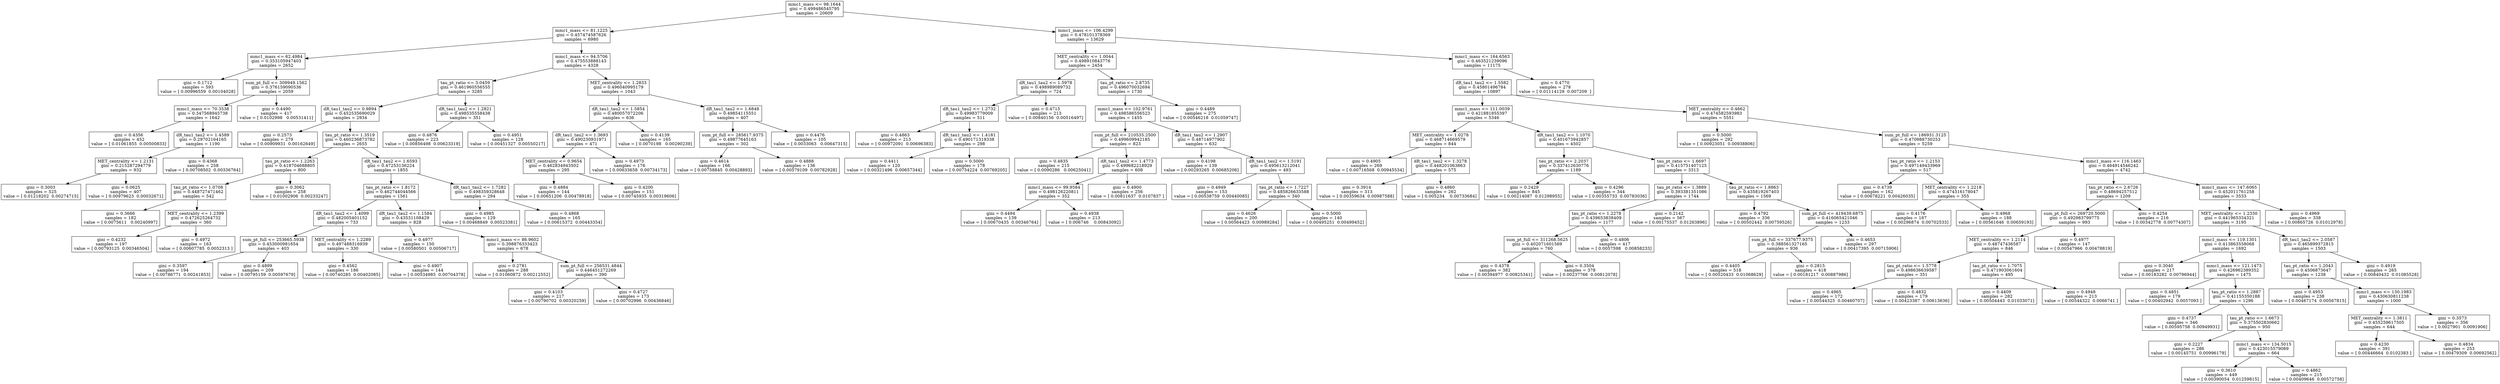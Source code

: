 digraph Tree {
0 [label="mmc1_mass <= 98.1644\ngini = 0.499486545795\nsamples = 20609", shape="box"] ;
1 [label="mmc1_mass <= 81.1225\ngini = 0.457474587626\nsamples = 6980", shape="box"] ;
0 -> 1 ;
2 [label="mmc1_mass <= 62.4984\ngini = 0.353105947403\nsamples = 2652", shape="box"] ;
1 -> 2 ;
3 [label="gini = 0.1712\nsamples = 593\nvalue = [ 0.00996559  0.00104028]", shape="box"] ;
2 -> 3 ;
4 [label="sum_pt_full <= 309949.1562\ngini = 0.376159090536\nsamples = 2059", shape="box"] ;
2 -> 4 ;
5 [label="mmc1_mass <= 70.3538\ngini = 0.347568945738\nsamples = 1642", shape="box"] ;
4 -> 5 ;
6 [label="gini = 0.4356\nsamples = 452\nvalue = [ 0.01061855  0.00500833]", shape="box"] ;
5 -> 6 ;
7 [label="dR_tau1_tau2 <= 1.4589\ngini = 0.29702164165\nsamples = 1190", shape="box"] ;
5 -> 7 ;
8 [label="MET_centrality <= 1.2131\ngini = 0.215287294779\nsamples = 932", shape="box"] ;
7 -> 8 ;
9 [label="gini = 0.3003\nsamples = 525\nvalue = [ 0.01218202  0.00274715]", shape="box"] ;
8 -> 9 ;
10 [label="gini = 0.0625\nsamples = 407\nvalue = [ 0.00979623  0.00032671]", shape="box"] ;
8 -> 10 ;
11 [label="gini = 0.4368\nsamples = 258\nvalue = [ 0.00708502  0.00336764]", shape="box"] ;
7 -> 11 ;
12 [label="gini = 0.4490\nsamples = 417\nvalue = [ 0.0102998   0.00531411]", shape="box"] ;
4 -> 12 ;
13 [label="mmc1_mass <= 94.5706\ngini = 0.475553888143\nsamples = 4328", shape="box"] ;
1 -> 13 ;
14 [label="tau_pt_ratio <= 3.0459\ngini = 0.461960556555\nsamples = 3285", shape="box"] ;
13 -> 14 ;
15 [label="dR_tau1_tau2 <= 0.9894\ngini = 0.452535690029\nsamples = 2934", shape="box"] ;
14 -> 15 ;
16 [label="gini = 0.2573\nsamples = 279\nvalue = [ 0.00909931  0.00162649]", shape="box"] ;
15 -> 16 ;
17 [label="tau_pt_ratio <= 1.3519\ngini = 0.460236873782\nsamples = 2655", shape="box"] ;
15 -> 17 ;
18 [label="tau_pt_ratio <= 1.2263\ngini = 0.418704688805\nsamples = 800", shape="box"] ;
17 -> 18 ;
19 [label="tau_pt_ratio <= 1.0708\ngini = 0.448727471462\nsamples = 542", shape="box"] ;
18 -> 19 ;
20 [label="gini = 0.3666\nsamples = 182\nvalue = [ 0.0075611   0.00240997]", shape="box"] ;
19 -> 20 ;
21 [label="MET_centrality <= 1.2399\ngini = 0.472625264732\nsamples = 360", shape="box"] ;
19 -> 21 ;
22 [label="gini = 0.4232\nsamples = 197\nvalue = [ 0.00793125  0.00346504]", shape="box"] ;
21 -> 22 ;
23 [label="gini = 0.4972\nsamples = 163\nvalue = [ 0.00607785  0.0052313 ]", shape="box"] ;
21 -> 23 ;
24 [label="gini = 0.3062\nsamples = 258\nvalue = [ 0.01002906  0.00233247]", shape="box"] ;
18 -> 24 ;
25 [label="dR_tau1_tau2 <= 1.6593\ngini = 0.47253136224\nsamples = 1855", shape="box"] ;
17 -> 25 ;
26 [label="tau_pt_ratio <= 1.8172\ngini = 0.462744044566\nsamples = 1561", shape="box"] ;
25 -> 26 ;
27 [label="dR_tau1_tau2 <= 1.4099\ngini = 0.482005401152\nsamples = 733", shape="box"] ;
26 -> 27 ;
28 [label="sum_pt_full <= 253665.5938\ngini = 0.453000981654\nsamples = 403", shape="box"] ;
27 -> 28 ;
29 [label="gini = 0.3597\nsamples = 194\nvalue = [ 0.00786771  0.00241853]", shape="box"] ;
28 -> 29 ;
30 [label="gini = 0.4899\nsamples = 209\nvalue = [ 0.00795159  0.00597679]", shape="box"] ;
28 -> 30 ;
31 [label="MET_centrality <= 1.2289\ngini = 0.497488316939\nsamples = 330", shape="box"] ;
27 -> 31 ;
32 [label="gini = 0.4562\nsamples = 186\nvalue = [ 0.00740285  0.00402085]", shape="box"] ;
31 -> 32 ;
33 [label="gini = 0.4907\nsamples = 144\nvalue = [ 0.00534985  0.00704378]", shape="box"] ;
31 -> 33 ;
34 [label="dR_tau1_tau2 <= 1.1584\ngini = 0.43531108429\nsamples = 828", shape="box"] ;
26 -> 34 ;
35 [label="gini = 0.4977\nsamples = 150\nvalue = [ 0.00580501  0.00506717]", shape="box"] ;
34 -> 35 ;
36 [label="mmc1_mass <= 86.9602\ngini = 0.398876333423\nsamples = 678", shape="box"] ;
34 -> 36 ;
37 [label="gini = 0.2781\nsamples = 288\nvalue = [ 0.01060872  0.00212552]", shape="box"] ;
36 -> 37 ;
38 [label="sum_pt_full <= 256531.4844\ngini = 0.446451272269\nsamples = 390", shape="box"] ;
36 -> 38 ;
39 [label="gini = 0.4103\nsamples = 217\nvalue = [ 0.00790702  0.00320259]", shape="box"] ;
38 -> 39 ;
40 [label="gini = 0.4727\nsamples = 173\nvalue = [ 0.00702996  0.00436846]", shape="box"] ;
38 -> 40 ;
41 [label="dR_tau1_tau2 <= 1.7282\ngini = 0.498359328648\nsamples = 294", shape="box"] ;
25 -> 41 ;
42 [label="gini = 0.4985\nsamples = 129\nvalue = [ 0.00468849  0.00523381]", shape="box"] ;
41 -> 42 ;
43 [label="gini = 0.4868\nsamples = 165\nvalue = [ 0.00615372  0.00443354]", shape="box"] ;
41 -> 43 ;
44 [label="dR_tau1_tau2 <= 1.2821\ngini = 0.498535558438\nsamples = 351", shape="box"] ;
14 -> 44 ;
45 [label="gini = 0.4876\nsamples = 223\nvalue = [ 0.00856498  0.00623319]", shape="box"] ;
44 -> 45 ;
46 [label="gini = 0.4951\nsamples = 128\nvalue = [ 0.00451327  0.00550217]", shape="box"] ;
44 -> 46 ;
47 [label="MET_centrality <= 1.2833\ngini = 0.496040995179\nsamples = 1043", shape="box"] ;
13 -> 47 ;
48 [label="dR_tau1_tau2 <= 1.5854\ngini = 0.480057072206\nsamples = 636", shape="box"] ;
47 -> 48 ;
49 [label="dR_tau1_tau2 <= 1.3693\ngini = 0.490230931971\nsamples = 471", shape="box"] ;
48 -> 49 ;
50 [label="MET_centrality <= 0.9654\ngini = 0.462834943502\nsamples = 295", shape="box"] ;
49 -> 50 ;
51 [label="gini = 0.4884\nsamples = 144\nvalue = [ 0.00651206  0.00478918]", shape="box"] ;
50 -> 51 ;
52 [label="gini = 0.4200\nsamples = 151\nvalue = [ 0.00745935  0.00319606]", shape="box"] ;
50 -> 52 ;
53 [label="gini = 0.4973\nsamples = 176\nvalue = [ 0.00633658  0.00734173]", shape="box"] ;
49 -> 53 ;
54 [label="gini = 0.4139\nsamples = 165\nvalue = [ 0.0070198   0.00290239]", shape="box"] ;
48 -> 54 ;
55 [label="dR_tau1_tau2 <= 1.6848\ngini = 0.49854115551\nsamples = 407", shape="box"] ;
47 -> 55 ;
56 [label="sum_pt_full <= 285617.9375\ngini = 0.49877645163\nsamples = 302", shape="box"] ;
55 -> 56 ;
57 [label="gini = 0.4614\nsamples = 166\nvalue = [ 0.00758845  0.00428893]", shape="box"] ;
56 -> 57 ;
58 [label="gini = 0.4888\nsamples = 136\nvalue = [ 0.00579109  0.00782928]", shape="box"] ;
56 -> 58 ;
59 [label="gini = 0.4476\nsamples = 105\nvalue = [ 0.0033063   0.00647315]", shape="box"] ;
55 -> 59 ;
60 [label="mmc1_mass <= 106.4299\ngini = 0.478101378369\nsamples = 13629", shape="box"] ;
0 -> 60 ;
61 [label="MET_centrality <= 1.0044\ngini = 0.498910843776\nsamples = 2454", shape="box"] ;
60 -> 61 ;
62 [label="dR_tau1_tau2 <= 1.5978\ngini = 0.498989089732\nsamples = 724", shape="box"] ;
61 -> 62 ;
63 [label="dR_tau1_tau2 <= 1.2732\ngini = 0.49983779009\nsamples = 511", shape="box"] ;
62 -> 63 ;
64 [label="gini = 0.4863\nsamples = 213\nvalue = [ 0.00972091  0.00696383]", shape="box"] ;
63 -> 64 ;
65 [label="dR_tau1_tau2 <= 1.4181\ngini = 0.490171319338\nsamples = 298", shape="box"] ;
63 -> 65 ;
66 [label="gini = 0.4411\nsamples = 120\nvalue = [ 0.00321496  0.00657344]", shape="box"] ;
65 -> 66 ;
67 [label="gini = 0.5000\nsamples = 178\nvalue = [ 0.00754224  0.00769205]", shape="box"] ;
65 -> 67 ;
68 [label="gini = 0.4715\nsamples = 213\nvalue = [ 0.00840156  0.00516497]", shape="box"] ;
62 -> 68 ;
69 [label="tau_pt_ratio <= 2.8735\ngini = 0.496070032694\nsamples = 1730", shape="box"] ;
61 -> 69 ;
70 [label="mmc1_mass <= 102.9761\ngini = 0.498586556523\nsamples = 1455", shape="box"] ;
69 -> 70 ;
71 [label="sum_pt_full <= 210535.2500\ngini = 0.499609942185\nsamples = 823", shape="box"] ;
70 -> 71 ;
72 [label="gini = 0.4835\nsamples = 215\nvalue = [ 0.0090286   0.00625041]", shape="box"] ;
71 -> 72 ;
73 [label="dR_tau1_tau2 <= 1.4773\ngini = 0.499682218929\nsamples = 608", shape="box"] ;
71 -> 73 ;
74 [label="mmc1_mass <= 99.9584\ngini = 0.498126220811\nsamples = 352", shape="box"] ;
73 -> 74 ;
75 [label="gini = 0.4494\nsamples = 139\nvalue = [ 0.00670435  0.00346764]", shape="box"] ;
74 -> 75 ;
76 [label="gini = 0.4938\nsamples = 213\nvalue = [ 0.006746    0.00843092]", shape="box"] ;
74 -> 76 ;
77 [label="gini = 0.4900\nsamples = 256\nvalue = [ 0.00811637  0.0107837 ]", shape="box"] ;
73 -> 77 ;
78 [label="dR_tau1_tau2 <= 1.2907\ngini = 0.48714977902\nsamples = 632", shape="box"] ;
70 -> 78 ;
79 [label="gini = 0.4198\nsamples = 139\nvalue = [ 0.00293265  0.00685206]", shape="box"] ;
78 -> 79 ;
80 [label="dR_tau1_tau2 <= 1.5191\ngini = 0.495613212041\nsamples = 493", shape="box"] ;
78 -> 80 ;
81 [label="gini = 0.4949\nsamples = 153\nvalue = [ 0.00538759  0.00440085]", shape="box"] ;
80 -> 81 ;
82 [label="tau_pt_ratio <= 1.7227\ngini = 0.485826633588\nsamples = 340", shape="box"] ;
80 -> 82 ;
83 [label="gini = 0.4626\nsamples = 200\nvalue = [ 0.00564423  0.00989284]", shape="box"] ;
82 -> 83 ;
84 [label="gini = 0.5000\nsamples = 140\nvalue = [ 0.00495251  0.00499452]", shape="box"] ;
82 -> 84 ;
85 [label="gini = 0.4489\nsamples = 275\nvalue = [ 0.00546218  0.01059747]", shape="box"] ;
69 -> 85 ;
86 [label="mmc1_mass <= 164.6563\ngini = 0.463521239096\nsamples = 11175", shape="box"] ;
60 -> 86 ;
87 [label="dR_tau1_tau2 <= 1.5582\ngini = 0.45801496784\nsamples = 10897", shape="box"] ;
86 -> 87 ;
88 [label="mmc1_mass <= 111.0039\ngini = 0.421881855397\nsamples = 5346", shape="box"] ;
87 -> 88 ;
89 [label="MET_centrality <= 1.0278\ngini = 0.468714669579\nsamples = 844", shape="box"] ;
88 -> 89 ;
90 [label="gini = 0.4905\nsamples = 269\nvalue = [ 0.00716568  0.00945534]", shape="box"] ;
89 -> 90 ;
91 [label="dR_tau1_tau2 <= 1.3278\ngini = 0.448201063863\nsamples = 575", shape="box"] ;
89 -> 91 ;
92 [label="gini = 0.3914\nsamples = 313\nvalue = [ 0.00359634  0.00987588]", shape="box"] ;
91 -> 92 ;
93 [label="gini = 0.4860\nsamples = 262\nvalue = [ 0.005234    0.00733684]", shape="box"] ;
91 -> 93 ;
94 [label="dR_tau1_tau2 <= 1.1070\ngini = 0.401673942857\nsamples = 4502", shape="box"] ;
88 -> 94 ;
95 [label="tau_pt_ratio <= 2.2037\ngini = 0.337412630776\nsamples = 1189", shape="box"] ;
94 -> 95 ;
96 [label="gini = 0.2429\nsamples = 845\nvalue = [ 0.00214087  0.01298955]", shape="box"] ;
95 -> 96 ;
97 [label="gini = 0.4296\nsamples = 344\nvalue = [ 0.00355733  0.00783036]", shape="box"] ;
95 -> 97 ;
98 [label="tau_pt_ratio <= 1.6697\ngini = 0.415751407125\nsamples = 3313", shape="box"] ;
94 -> 98 ;
99 [label="tau_pt_ratio <= 1.3889\ngini = 0.393381351086\nsamples = 1744", shape="box"] ;
98 -> 99 ;
100 [label="tau_pt_ratio <= 1.2278\ngini = 0.439653838409\nsamples = 1177", shape="box"] ;
99 -> 100 ;
101 [label="sum_pt_full <= 311268.5625\ngini = 0.402071601569\nsamples = 760", shape="box"] ;
100 -> 101 ;
102 [label="gini = 0.4378\nsamples = 382\nvalue = [ 0.00394977  0.00825341]", shape="box"] ;
101 -> 102 ;
103 [label="gini = 0.3504\nsamples = 378\nvalue = [ 0.00237766  0.00812078]", shape="box"] ;
101 -> 103 ;
104 [label="gini = 0.4806\nsamples = 417\nvalue = [ 0.0057598   0.00858233]", shape="box"] ;
100 -> 104 ;
105 [label="gini = 0.2142\nsamples = 567\nvalue = [ 0.00175537  0.01263896]", shape="box"] ;
99 -> 105 ;
106 [label="tau_pt_ratio <= 1.8863\ngini = 0.435819267403\nsamples = 1569", shape="box"] ;
98 -> 106 ;
107 [label="gini = 0.4792\nsamples = 336\nvalue = [ 0.00502442  0.00759526]", shape="box"] ;
106 -> 107 ;
108 [label="sum_pt_full <= 419439.6875\ngini = 0.416065421046\nsamples = 1233", shape="box"] ;
106 -> 108 ;
109 [label="sum_pt_full <= 337677.9375\ngini = 0.388561327165\nsamples = 936", shape="box"] ;
108 -> 109 ;
110 [label="gini = 0.4405\nsamples = 518\nvalue = [ 0.00520433  0.01068629]", shape="box"] ;
109 -> 110 ;
111 [label="gini = 0.2815\nsamples = 418\nvalue = [ 0.00181217  0.00887986]", shape="box"] ;
109 -> 111 ;
112 [label="gini = 0.4653\nsamples = 297\nvalue = [ 0.00417395  0.00715906]", shape="box"] ;
108 -> 112 ;
113 [label="MET_centrality <= 0.4662\ngini = 0.474582593983\nsamples = 5551", shape="box"] ;
87 -> 113 ;
114 [label="gini = 0.5000\nsamples = 292\nvalue = [ 0.00923051  0.00938806]", shape="box"] ;
113 -> 114 ;
115 [label="sum_pt_full <= 186931.3125\ngini = 0.470988730253\nsamples = 5259", shape="box"] ;
113 -> 115 ;
116 [label="tau_pt_ratio <= 1.2153\ngini = 0.497149433969\nsamples = 517", shape="box"] ;
115 -> 116 ;
117 [label="gini = 0.4739\nsamples = 162\nvalue = [ 0.00678221  0.00426035]", shape="box"] ;
116 -> 117 ;
118 [label="MET_centrality <= 1.2218\ngini = 0.474316178047\nsamples = 355", shape="box"] ;
116 -> 118 ;
119 [label="gini = 0.4176\nsamples = 167\nvalue = [ 0.00296874  0.00702533]", shape="box"] ;
118 -> 119 ;
120 [label="gini = 0.4968\nsamples = 188\nvalue = [ 0.00561646  0.00659193]", shape="box"] ;
118 -> 120 ;
121 [label="mmc1_mass <= 116.1463\ngini = 0.464914546242\nsamples = 4742", shape="box"] ;
115 -> 121 ;
122 [label="tau_pt_ratio <= 2.6726\ngini = 0.48694257512\nsamples = 1209", shape="box"] ;
121 -> 122 ;
123 [label="sum_pt_full <= 269720.5000\ngini = 0.492983799775\nsamples = 993", shape="box"] ;
122 -> 123 ;
124 [label="MET_centrality <= 1.2114\ngini = 0.48747436587\nsamples = 846", shape="box"] ;
123 -> 124 ;
125 [label="tau_pt_ratio <= 1.5778\ngini = 0.498636639587\nsamples = 351", shape="box"] ;
124 -> 125 ;
126 [label="gini = 0.4965\nsamples = 172\nvalue = [ 0.00544325  0.00460707]", shape="box"] ;
125 -> 126 ;
127 [label="gini = 0.4832\nsamples = 179\nvalue = [ 0.00423387  0.00613636]", shape="box"] ;
125 -> 127 ;
128 [label="tau_pt_ratio <= 1.7075\ngini = 0.471903061604\nsamples = 495", shape="box"] ;
124 -> 128 ;
129 [label="gini = 0.4409\nsamples = 282\nvalue = [ 0.00504443  0.01033071]", shape="box"] ;
128 -> 129 ;
130 [label="gini = 0.4948\nsamples = 213\nvalue = [ 0.00544322  0.0066741 ]", shape="box"] ;
128 -> 130 ;
131 [label="gini = 0.4977\nsamples = 147\nvalue = [ 0.00547966  0.00478819]", shape="box"] ;
123 -> 131 ;
132 [label="gini = 0.4254\nsamples = 216\nvalue = [ 0.00342778  0.00774307]", shape="box"] ;
122 -> 132 ;
133 [label="mmc1_mass <= 147.6065\ngini = 0.452011761258\nsamples = 3533", shape="box"] ;
121 -> 133 ;
134 [label="MET_centrality <= 1.2330\ngini = 0.441965334321\nsamples = 3195", shape="box"] ;
133 -> 134 ;
135 [label="mmc1_mass <= 119.1301\ngini = 0.413863558068\nsamples = 1692", shape="box"] ;
134 -> 135 ;
136 [label="gini = 0.3040\nsamples = 217\nvalue = [ 0.00183282  0.00796944]", shape="box"] ;
135 -> 136 ;
137 [label="mmc1_mass <= 121.1473\ngini = 0.426962389352\nsamples = 1475", shape="box"] ;
135 -> 137 ;
138 [label="gini = 0.4851\nsamples = 179\nvalue = [ 0.00402942  0.0057093 ]", shape="box"] ;
137 -> 138 ;
139 [label="tau_pt_ratio <= 1.2887\ngini = 0.41155350188\nsamples = 1296", shape="box"] ;
137 -> 139 ;
140 [label="gini = 0.4737\nsamples = 346\nvalue = [ 0.00595758  0.00949931]", shape="box"] ;
139 -> 140 ;
141 [label="tau_pt_ratio <= 1.6673\ngini = 0.375502830662\nsamples = 950", shape="box"] ;
139 -> 141 ;
142 [label="gini = 0.2227\nsamples = 286\nvalue = [ 0.00145751  0.00996179]", shape="box"] ;
141 -> 142 ;
143 [label="mmc1_mass <= 134.5015\ngini = 0.423015579089\nsamples = 664", shape="box"] ;
141 -> 143 ;
144 [label="gini = 0.3610\nsamples = 449\nvalue = [ 0.00390054  0.01259815]", shape="box"] ;
143 -> 144 ;
145 [label="gini = 0.4862\nsamples = 215\nvalue = [ 0.00409646  0.00572758]", shape="box"] ;
143 -> 145 ;
146 [label="dR_tau1_tau2 <= 2.0587\ngini = 0.465899372815\nsamples = 1503", shape="box"] ;
134 -> 146 ;
147 [label="tau_pt_ratio <= 1.2043\ngini = 0.4506873647\nsamples = 1238", shape="box"] ;
146 -> 147 ;
148 [label="gini = 0.4953\nsamples = 238\nvalue = [ 0.00467174  0.00567815]", shape="box"] ;
147 -> 148 ;
149 [label="mmc1_mass <= 130.1983\ngini = 0.430630811238\nsamples = 1000", shape="box"] ;
147 -> 149 ;
150 [label="MET_centrality <= 1.3811\ngini = 0.455259617505\nsamples = 644", shape="box"] ;
149 -> 150 ;
151 [label="gini = 0.4230\nsamples = 391\nvalue = [ 0.00446664  0.0102383 ]", shape="box"] ;
150 -> 151 ;
152 [label="gini = 0.4834\nsamples = 253\nvalue = [ 0.00479309  0.00692562]", shape="box"] ;
150 -> 152 ;
153 [label="gini = 0.3573\nsamples = 356\nvalue = [ 0.0027901  0.0091906]", shape="box"] ;
149 -> 153 ;
154 [label="gini = 0.4919\nsamples = 265\nvalue = [ 0.00840432  0.01085528]", shape="box"] ;
146 -> 154 ;
155 [label="gini = 0.4969\nsamples = 338\nvalue = [ 0.00865726  0.01012978]", shape="box"] ;
133 -> 155 ;
156 [label="gini = 0.4770\nsamples = 278\nvalue = [ 0.01114129  0.007209  ]", shape="box"] ;
86 -> 156 ;
}